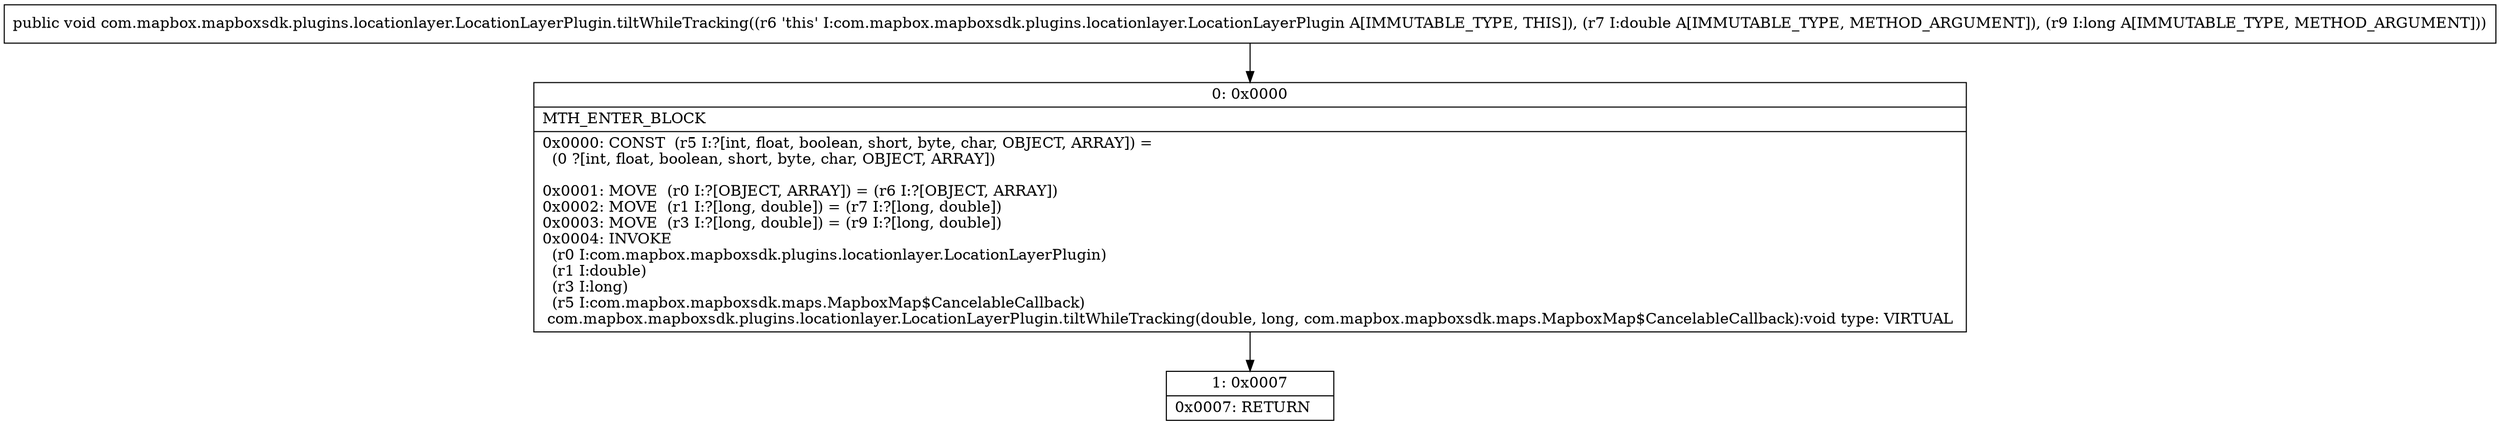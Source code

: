 digraph "CFG forcom.mapbox.mapboxsdk.plugins.locationlayer.LocationLayerPlugin.tiltWhileTracking(DJ)V" {
Node_0 [shape=record,label="{0\:\ 0x0000|MTH_ENTER_BLOCK\l|0x0000: CONST  (r5 I:?[int, float, boolean, short, byte, char, OBJECT, ARRAY]) = \l  (0 ?[int, float, boolean, short, byte, char, OBJECT, ARRAY])\l \l0x0001: MOVE  (r0 I:?[OBJECT, ARRAY]) = (r6 I:?[OBJECT, ARRAY]) \l0x0002: MOVE  (r1 I:?[long, double]) = (r7 I:?[long, double]) \l0x0003: MOVE  (r3 I:?[long, double]) = (r9 I:?[long, double]) \l0x0004: INVOKE  \l  (r0 I:com.mapbox.mapboxsdk.plugins.locationlayer.LocationLayerPlugin)\l  (r1 I:double)\l  (r3 I:long)\l  (r5 I:com.mapbox.mapboxsdk.maps.MapboxMap$CancelableCallback)\l com.mapbox.mapboxsdk.plugins.locationlayer.LocationLayerPlugin.tiltWhileTracking(double, long, com.mapbox.mapboxsdk.maps.MapboxMap$CancelableCallback):void type: VIRTUAL \l}"];
Node_1 [shape=record,label="{1\:\ 0x0007|0x0007: RETURN   \l}"];
MethodNode[shape=record,label="{public void com.mapbox.mapboxsdk.plugins.locationlayer.LocationLayerPlugin.tiltWhileTracking((r6 'this' I:com.mapbox.mapboxsdk.plugins.locationlayer.LocationLayerPlugin A[IMMUTABLE_TYPE, THIS]), (r7 I:double A[IMMUTABLE_TYPE, METHOD_ARGUMENT]), (r9 I:long A[IMMUTABLE_TYPE, METHOD_ARGUMENT])) }"];
MethodNode -> Node_0;
Node_0 -> Node_1;
}

